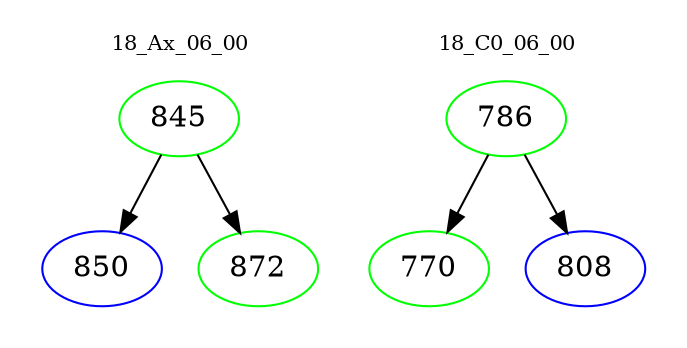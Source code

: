 digraph{
subgraph cluster_0 {
color = white
label = "18_Ax_06_00";
fontsize=10;
T0_845 [label="845", color="green"]
T0_845 -> T0_850 [color="black"]
T0_850 [label="850", color="blue"]
T0_845 -> T0_872 [color="black"]
T0_872 [label="872", color="green"]
}
subgraph cluster_1 {
color = white
label = "18_C0_06_00";
fontsize=10;
T1_786 [label="786", color="green"]
T1_786 -> T1_770 [color="black"]
T1_770 [label="770", color="green"]
T1_786 -> T1_808 [color="black"]
T1_808 [label="808", color="blue"]
}
}
